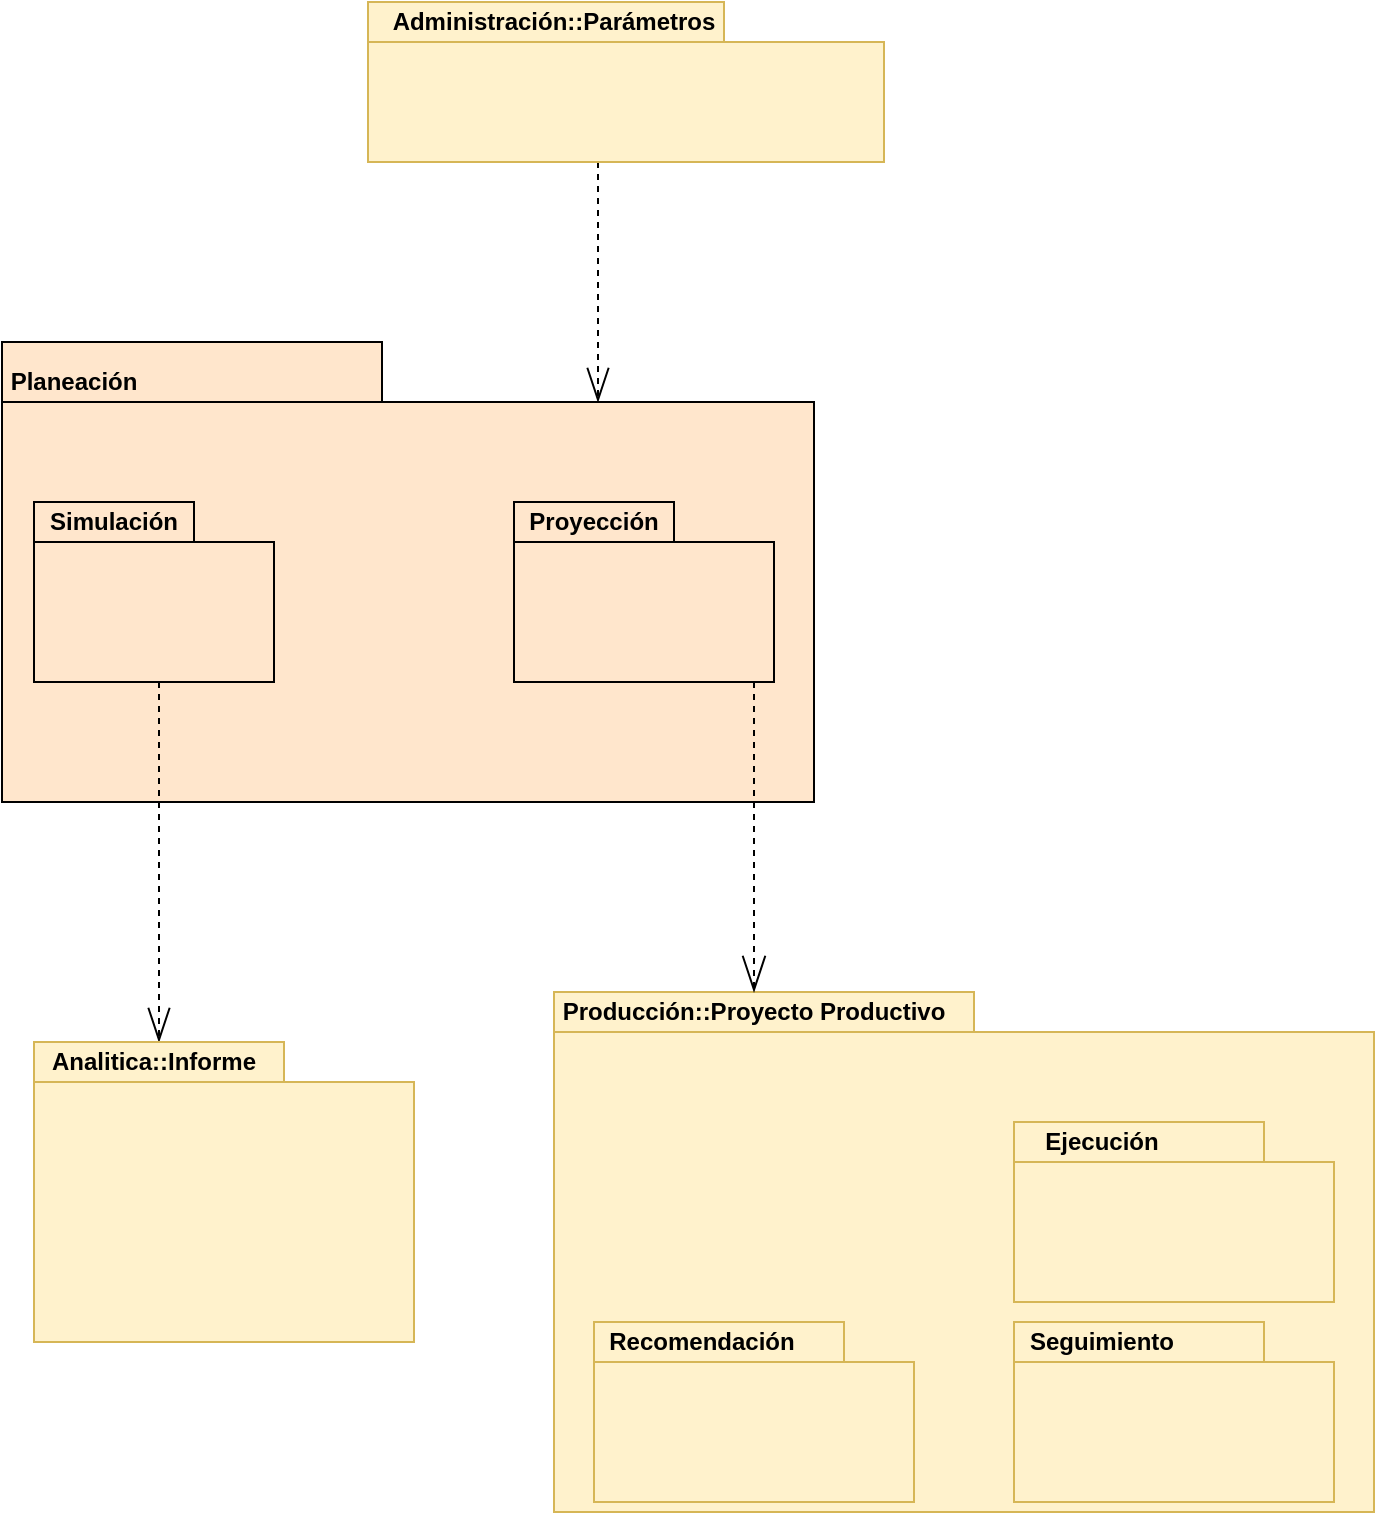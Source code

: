 <mxfile version="13.6.3" type="device"><diagram id="fLBcxn-j_RPU8e3TWuvD" name="Page-1"><mxGraphModel dx="1673" dy="934" grid="1" gridSize="10" guides="1" tooltips="1" connect="1" arrows="1" fold="1" page="1" pageScale="1" pageWidth="827" pageHeight="1169" math="0" shadow="0"><root><mxCell id="0"/><mxCell id="1" parent="0"/><mxCell id="v3sYmG72zawWcHdoVxbZ-2" value="" style="shape=folder;fontStyle=1;spacingTop=10;tabWidth=210;tabHeight=20;tabPosition=left;html=1;align=left;fillColor=#fff2cc;strokeColor=#d6b656;" parent="1" vertex="1"><mxGeometry x="340" y="645" width="410" height="260" as="geometry"/></mxCell><mxCell id="EKfm9BjhWMqB4qdUTHrJ-1" value="" style="shape=folder;fontStyle=1;spacingTop=10;tabWidth=190;tabHeight=30;tabPosition=left;html=1;align=left;fillColor=#ffe6cc;" parent="1" vertex="1"><mxGeometry x="64" y="320" width="406" height="230" as="geometry"/></mxCell><mxCell id="EKfm9BjhWMqB4qdUTHrJ-2" value="&lt;b&gt;Planeación&lt;/b&gt;" style="text;html=1;strokeColor=none;fillColor=none;align=center;verticalAlign=middle;whiteSpace=wrap;rounded=0;" parent="1" vertex="1"><mxGeometry x="80" y="330" width="40" height="20" as="geometry"/></mxCell><mxCell id="v3sYmG72zawWcHdoVxbZ-1" style="edgeStyle=orthogonalEdgeStyle;rounded=0;orthogonalLoop=1;jettySize=auto;html=1;entryX=0;entryY=0;entryDx=62.5;entryDy=0;entryPerimeter=0;endArrow=openThin;endFill=0;dashed=1;strokeWidth=1;endSize=15;" parent="1" source="EKfm9BjhWMqB4qdUTHrJ-4" target="EKfm9BjhWMqB4qdUTHrJ-11" edge="1"><mxGeometry relative="1" as="geometry"><Array as="points"><mxPoint x="143" y="575"/></Array></mxGeometry></mxCell><mxCell id="EKfm9BjhWMqB4qdUTHrJ-4" value="" style="shape=folder;fontStyle=1;spacingTop=10;tabWidth=80;tabHeight=20;tabPosition=left;html=1;align=left;fillColor=#ffe6cc;" parent="1" vertex="1"><mxGeometry x="80" y="400" width="120" height="90" as="geometry"/></mxCell><mxCell id="EKfm9BjhWMqB4qdUTHrJ-5" value="&lt;b&gt;Simulación&lt;/b&gt;" style="text;html=1;strokeColor=none;fillColor=none;align=center;verticalAlign=middle;whiteSpace=wrap;rounded=0;" parent="1" vertex="1"><mxGeometry x="100" y="400" width="40" height="20" as="geometry"/></mxCell><mxCell id="EKfm9BjhWMqB4qdUTHrJ-6" style="edgeStyle=orthogonalEdgeStyle;rounded=0;orthogonalLoop=1;jettySize=auto;html=1;dashed=1;endArrow=openThin;endFill=0;endSize=16;strokeWidth=1;entryX=0.5;entryY=0;entryDx=0;entryDy=0;" parent="1" source="EKfm9BjhWMqB4qdUTHrJ-7" target="DLET5g1RkdrkH_dqgi8l-2" edge="1"><mxGeometry relative="1" as="geometry"><Array as="points"><mxPoint x="440" y="560"/><mxPoint x="440" y="560"/></Array><mxPoint x="505" y="585.059" as="targetPoint"/></mxGeometry></mxCell><mxCell id="EKfm9BjhWMqB4qdUTHrJ-7" value="" style="shape=folder;fontStyle=1;spacingTop=10;tabWidth=80;tabHeight=20;tabPosition=left;html=1;align=left;fillColor=#ffe6cc;" parent="1" vertex="1"><mxGeometry x="320" y="400" width="130" height="90" as="geometry"/></mxCell><mxCell id="EKfm9BjhWMqB4qdUTHrJ-8" value="&lt;b&gt;Proyección&lt;/b&gt;" style="text;html=1;strokeColor=none;fillColor=none;align=center;verticalAlign=middle;whiteSpace=wrap;rounded=0;" parent="1" vertex="1"><mxGeometry x="340" y="400" width="40" height="20" as="geometry"/></mxCell><mxCell id="EKfm9BjhWMqB4qdUTHrJ-9" value="" style="shape=folder;fontStyle=1;spacingTop=10;tabWidth=125;tabHeight=20;tabPosition=left;html=1;align=left;fillColor=#fff2cc;strokeColor=#d6b656;" parent="1" vertex="1"><mxGeometry x="360" y="810" width="160" height="90" as="geometry"/></mxCell><mxCell id="EKfm9BjhWMqB4qdUTHrJ-11" value="" style="shape=folder;fontStyle=1;spacingTop=10;tabWidth=125;tabHeight=20;tabPosition=left;html=1;align=left;fillColor=#fff2cc;strokeColor=#d6b656;" parent="1" vertex="1"><mxGeometry x="80" y="670" width="190" height="150" as="geometry"/></mxCell><mxCell id="EKfm9BjhWMqB4qdUTHrJ-12" value="&lt;b&gt;Analitica::Informe&lt;/b&gt;" style="text;html=1;strokeColor=none;fillColor=none;align=center;verticalAlign=middle;whiteSpace=wrap;rounded=0;" parent="1" vertex="1"><mxGeometry x="120" y="670" width="40" height="20" as="geometry"/></mxCell><mxCell id="v3sYmG72zawWcHdoVxbZ-4" value="" style="shape=folder;fontStyle=1;spacingTop=10;tabWidth=125;tabHeight=20;tabPosition=left;html=1;align=left;fillColor=#fff2cc;strokeColor=#d6b656;" parent="1" vertex="1"><mxGeometry x="570" y="710" width="160" height="90" as="geometry"/></mxCell><mxCell id="v3sYmG72zawWcHdoVxbZ-6" value="" style="shape=folder;fontStyle=1;spacingTop=10;tabWidth=125;tabHeight=20;tabPosition=left;html=1;align=left;fillColor=#fff2cc;strokeColor=#d6b656;" parent="1" vertex="1"><mxGeometry x="570" y="810" width="160" height="90" as="geometry"/></mxCell><mxCell id="v3sYmG72zawWcHdoVxbZ-10" style="edgeStyle=orthogonalEdgeStyle;rounded=0;orthogonalLoop=1;jettySize=auto;html=1;dashed=1;endArrow=openThin;endFill=0;endSize=15;strokeWidth=1;entryX=0;entryY=0;entryDx=298;entryDy=30;entryPerimeter=0;" parent="1" source="v3sYmG72zawWcHdoVxbZ-8" target="EKfm9BjhWMqB4qdUTHrJ-1" edge="1"><mxGeometry relative="1" as="geometry"><Array as="points"><mxPoint x="362" y="290"/><mxPoint x="362" y="290"/></Array></mxGeometry></mxCell><mxCell id="v3sYmG72zawWcHdoVxbZ-8" value="" style="shape=folder;fontStyle=1;spacingTop=10;tabWidth=178;tabHeight=20;tabPosition=left;html=1;align=left;fillColor=#fff2cc;strokeColor=#d6b656;" parent="1" vertex="1"><mxGeometry x="247" y="150" width="258" height="80" as="geometry"/></mxCell><mxCell id="v3sYmG72zawWcHdoVxbZ-9" value="&lt;b&gt;Administración::Parámetros&lt;/b&gt;" style="text;html=1;strokeColor=none;fillColor=none;align=center;verticalAlign=middle;whiteSpace=wrap;rounded=0;" parent="1" vertex="1"><mxGeometry x="320" y="150" width="40" height="20" as="geometry"/></mxCell><mxCell id="DLET5g1RkdrkH_dqgi8l-2" value="&lt;b style=&quot;font-family: &amp;#34;helvetica&amp;#34;&quot;&gt;Producción::Proyecto Productivo&lt;/b&gt;" style="text;html=1;strokeColor=none;fillColor=none;align=center;verticalAlign=middle;whiteSpace=wrap;rounded=0;" vertex="1" parent="1"><mxGeometry x="340" y="645" width="200" height="20" as="geometry"/></mxCell><mxCell id="DLET5g1RkdrkH_dqgi8l-3" value="&lt;b style=&quot;font-family: &amp;#34;helvetica&amp;#34;&quot;&gt;Recomendación&lt;/b&gt;" style="text;html=1;strokeColor=none;fillColor=none;align=center;verticalAlign=middle;whiteSpace=wrap;rounded=0;" vertex="1" parent="1"><mxGeometry x="314" y="810" width="200" height="20" as="geometry"/></mxCell><mxCell id="DLET5g1RkdrkH_dqgi8l-5" value="&lt;b style=&quot;font-family: &amp;#34;helvetica&amp;#34;&quot;&gt;Ejecución&lt;/b&gt;" style="text;html=1;strokeColor=none;fillColor=none;align=center;verticalAlign=middle;whiteSpace=wrap;rounded=0;" vertex="1" parent="1"><mxGeometry x="514" y="710" width="200" height="20" as="geometry"/></mxCell><mxCell id="DLET5g1RkdrkH_dqgi8l-6" value="&lt;b style=&quot;font-family: &amp;#34;helvetica&amp;#34;&quot;&gt;Seguimiento&lt;/b&gt;" style="text;html=1;strokeColor=none;fillColor=none;align=center;verticalAlign=middle;whiteSpace=wrap;rounded=0;" vertex="1" parent="1"><mxGeometry x="514" y="810" width="200" height="20" as="geometry"/></mxCell></root></mxGraphModel></diagram></mxfile>